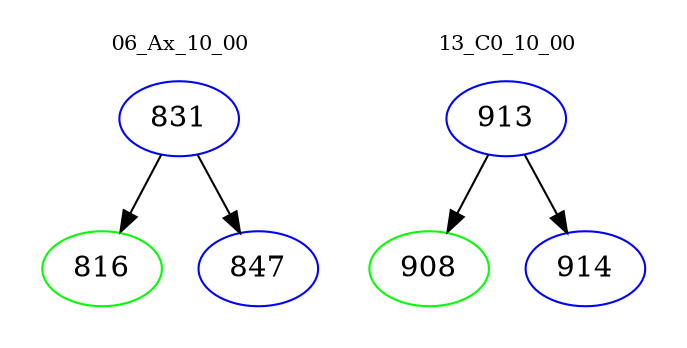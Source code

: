 digraph{
subgraph cluster_0 {
color = white
label = "06_Ax_10_00";
fontsize=10;
T0_831 [label="831", color="blue"]
T0_831 -> T0_816 [color="black"]
T0_816 [label="816", color="green"]
T0_831 -> T0_847 [color="black"]
T0_847 [label="847", color="blue"]
}
subgraph cluster_1 {
color = white
label = "13_C0_10_00";
fontsize=10;
T1_913 [label="913", color="blue"]
T1_913 -> T1_908 [color="black"]
T1_908 [label="908", color="green"]
T1_913 -> T1_914 [color="black"]
T1_914 [label="914", color="blue"]
}
}
